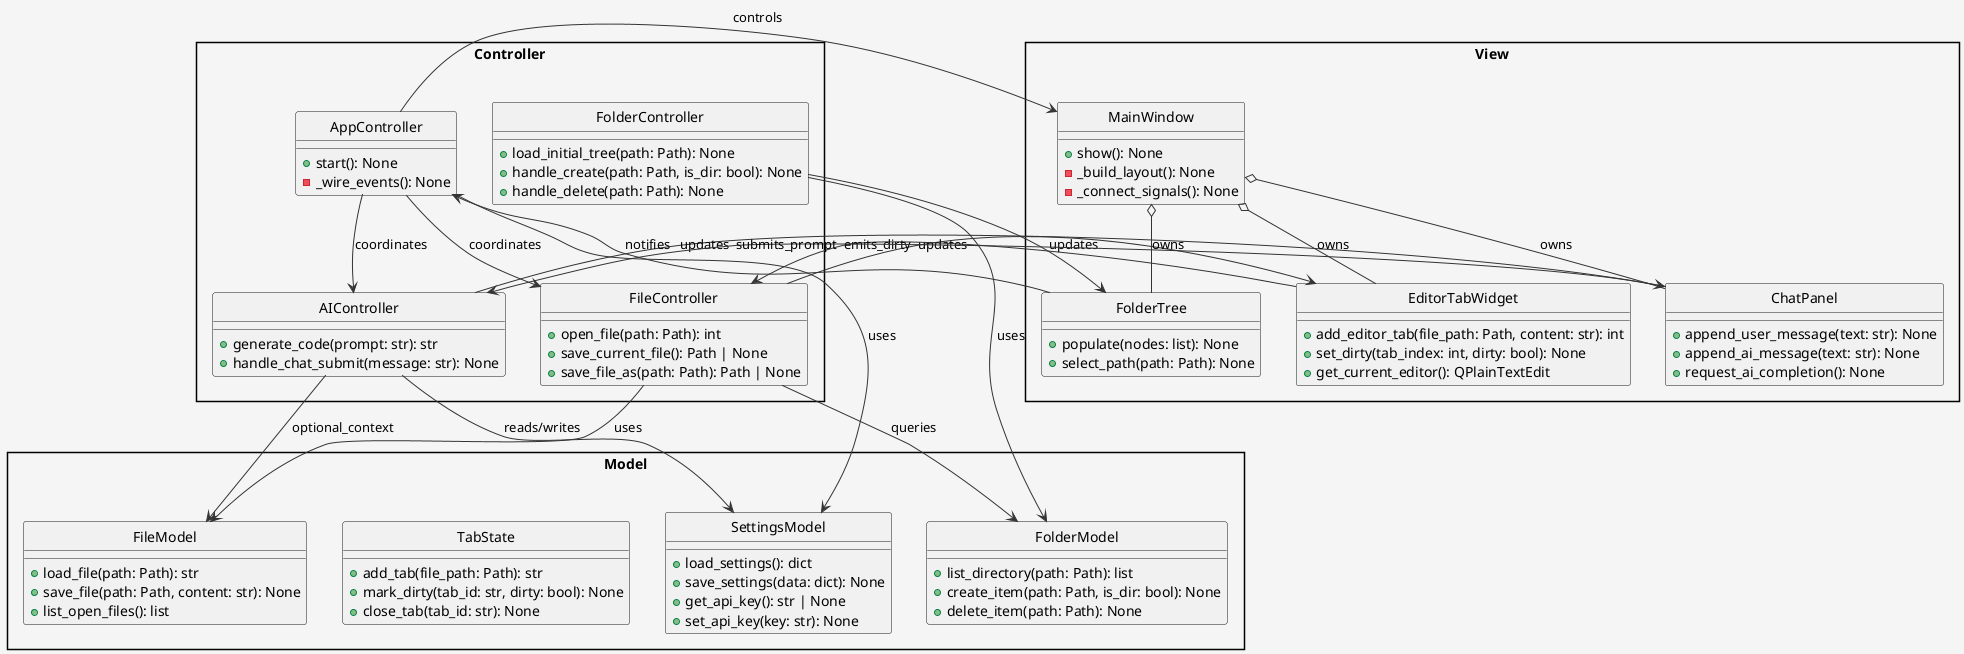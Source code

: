 @startuml ArchitectureDiagram
' MVC構造のクラス図。ControllerがModelとView間の仲介を行う。
skinparam style strictuml
skinparam packageStyle rectangle
skinparam backgroundColor #f5f5f5
skinparam ArrowColor #333333
skinparam ArrowThickness 1
skinparam defaultTextAlignment center

package "Model" {
  class FileModel {
    +load_file(path: Path): str
    +save_file(path: Path, content: str): None
    +list_open_files(): list
  }

  class FolderModel {
    +list_directory(path: Path): list
    +create_item(path: Path, is_dir: bool): None
    +delete_item(path: Path): None
  }

  class TabState {
    +add_tab(file_path: Path): str
    +mark_dirty(tab_id: str, dirty: bool): None
    +close_tab(tab_id: str): None
  }

  class SettingsModel {
    +load_settings(): dict
    +save_settings(data: dict): None
    +get_api_key(): str | None
    +set_api_key(key: str): None
  }
}

package "View" {
  class MainWindow {
    +show(): None
    -_build_layout(): None
    -_connect_signals(): None
  }

  class EditorTabWidget {
    +add_editor_tab(file_path: Path, content: str): int
    +set_dirty(tab_index: int, dirty: bool): None
    +get_current_editor(): QPlainTextEdit
  }

  class FolderTree {
    +populate(nodes: list): None
    +select_path(path: Path): None
  }

  class ChatPanel {
    +append_user_message(text: str): None
    +append_ai_message(text: str): None
    +request_ai_completion(): None
  }
}

package "Controller" {
  class AppController {
    +start(): None
    -_wire_events(): None
  }

  class FileController {
    +open_file(path: Path): int
    +save_current_file(): Path | None
    +save_file_as(path: Path): Path | None
  }

  class FolderController {
    +load_initial_tree(path: Path): None
    +handle_create(path: Path, is_dir: bool): None
    +handle_delete(path: Path): None
  }

  class AIController {
    +generate_code(prompt: str): str
    +handle_chat_submit(message: str): None
  }
}

AppController --> MainWindow : controls
AppController --> FileController : coordinates
AppController --> AIController : coordinates
AppController --> SettingsModel : uses

FileController --> FileModel : uses
FileController --> EditorTabWidget : updates
FileController --> FolderModel : queries
FolderController --> FolderModel : uses
FolderController --> FolderTree : updates

AIController --> ChatPanel : updates
AIController --> SettingsModel : reads/writes
AIController --> FileModel : optional_context

MainWindow o-- EditorTabWidget : owns
MainWindow o-- FolderTree : owns
MainWindow o-- ChatPanel : owns

FolderTree --> AppController : notifies
EditorTabWidget --> FileController : emits_dirty
ChatPanel --> AIController : submits_prompt

@enduml

